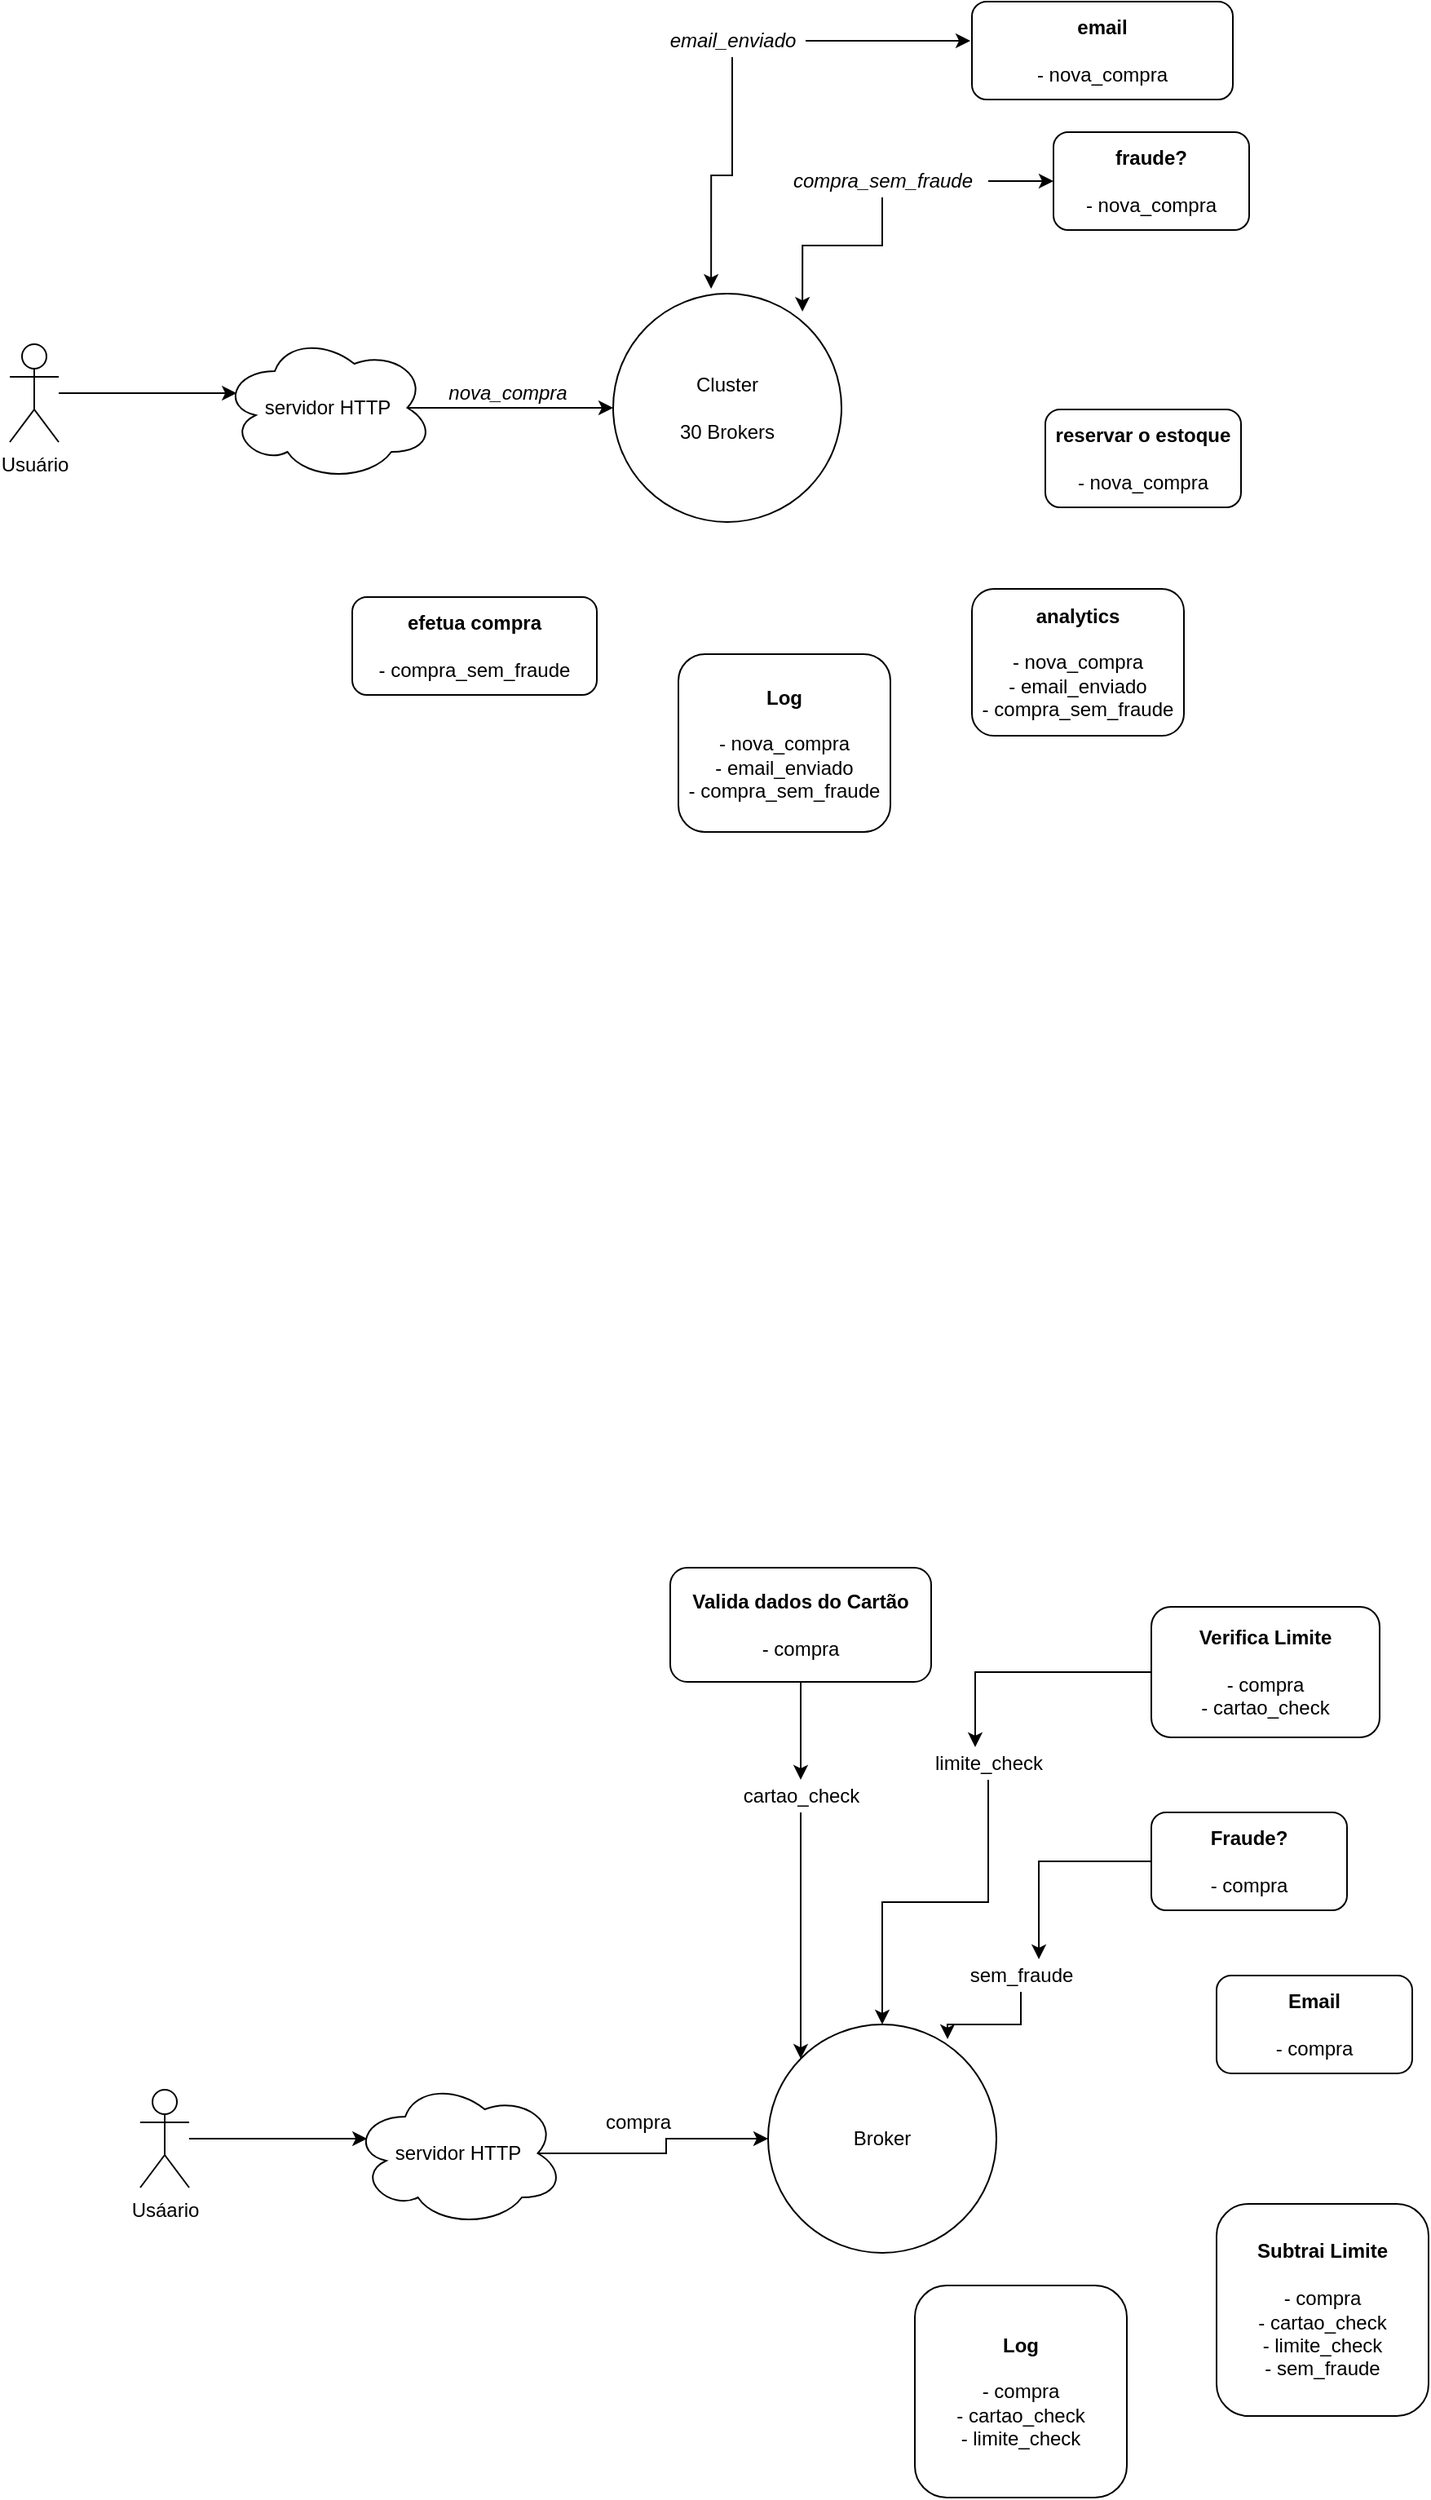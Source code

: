 <mxfile version="15.9.6" type="github">
  <diagram id="cMuhH3UEP507mqpo3FYh" name="Page-1">
    <mxGraphModel dx="1003" dy="1154" grid="1" gridSize="10" guides="1" tooltips="1" connect="1" arrows="1" fold="1" page="1" pageScale="1" pageWidth="1200" pageHeight="1920" math="0" shadow="0">
      <root>
        <mxCell id="0" />
        <mxCell id="1" parent="0" />
        <mxCell id="_NvkvRqYbCo7bv9AHijF-1" value="Cluster&lt;br&gt;&lt;br&gt;30 Brokers" style="ellipse;whiteSpace=wrap;html=1;aspect=fixed;" vertex="1" parent="1">
          <mxGeometry x="420" y="459" width="140" height="140" as="geometry" />
        </mxCell>
        <mxCell id="_NvkvRqYbCo7bv9AHijF-3" style="edgeStyle=orthogonalEdgeStyle;rounded=0;orthogonalLoop=1;jettySize=auto;html=1;exitX=0.875;exitY=0.5;exitDx=0;exitDy=0;exitPerimeter=0;entryX=0;entryY=0.5;entryDx=0;entryDy=0;" edge="1" parent="1" source="_NvkvRqYbCo7bv9AHijF-2" target="_NvkvRqYbCo7bv9AHijF-1">
          <mxGeometry relative="1" as="geometry">
            <mxPoint x="420" y="545" as="targetPoint" />
          </mxGeometry>
        </mxCell>
        <mxCell id="_NvkvRqYbCo7bv9AHijF-2" value="servidor HTTP" style="ellipse;shape=cloud;whiteSpace=wrap;html=1;" vertex="1" parent="1">
          <mxGeometry x="180" y="484" width="130" height="90" as="geometry" />
        </mxCell>
        <mxCell id="_NvkvRqYbCo7bv9AHijF-8" style="edgeStyle=orthogonalEdgeStyle;rounded=0;orthogonalLoop=1;jettySize=auto;html=1;entryX=0.07;entryY=0.4;entryDx=0;entryDy=0;entryPerimeter=0;" edge="1" parent="1" source="_NvkvRqYbCo7bv9AHijF-5" target="_NvkvRqYbCo7bv9AHijF-2">
          <mxGeometry relative="1" as="geometry" />
        </mxCell>
        <mxCell id="_NvkvRqYbCo7bv9AHijF-5" value="Usuário" style="shape=umlActor;verticalLabelPosition=bottom;verticalAlign=top;html=1;outlineConnect=0;" vertex="1" parent="1">
          <mxGeometry x="50" y="490" width="30" height="60" as="geometry" />
        </mxCell>
        <mxCell id="_NvkvRqYbCo7bv9AHijF-9" value="&lt;b&gt;email&lt;/b&gt;&lt;br&gt;&lt;br&gt;- nova_compra" style="rounded=1;whiteSpace=wrap;html=1;" vertex="1" parent="1">
          <mxGeometry x="640" y="280" width="160" height="60" as="geometry" />
        </mxCell>
        <mxCell id="_NvkvRqYbCo7bv9AHijF-10" value="&lt;i&gt;nova_compra&lt;/i&gt;" style="text;html=1;align=center;verticalAlign=middle;resizable=0;points=[];autosize=1;strokeColor=none;fillColor=none;" vertex="1" parent="1">
          <mxGeometry x="310" y="510" width="90" height="20" as="geometry" />
        </mxCell>
        <mxCell id="_NvkvRqYbCo7bv9AHijF-11" value="&lt;b&gt;fraude?&lt;/b&gt;&lt;br&gt;&lt;br&gt;- nova_compra" style="rounded=1;whiteSpace=wrap;html=1;" vertex="1" parent="1">
          <mxGeometry x="690" y="360" width="120" height="60" as="geometry" />
        </mxCell>
        <mxCell id="_NvkvRqYbCo7bv9AHijF-12" value="&lt;b&gt;Log&lt;/b&gt;&lt;br&gt;&lt;br&gt;- nova_compra&lt;br&gt;- email_enviado&lt;br&gt;-&amp;nbsp;&lt;span&gt;compra_sem_fraude&lt;br&gt;&lt;/span&gt;" style="rounded=1;whiteSpace=wrap;html=1;" vertex="1" parent="1">
          <mxGeometry x="460" y="680" width="130" height="109" as="geometry" />
        </mxCell>
        <mxCell id="_NvkvRqYbCo7bv9AHijF-13" value="&lt;b&gt;reservar o estoque&lt;br&gt;&lt;/b&gt;&lt;br&gt;- nova_compra" style="rounded=1;whiteSpace=wrap;html=1;" vertex="1" parent="1">
          <mxGeometry x="685" y="530" width="120" height="60" as="geometry" />
        </mxCell>
        <mxCell id="_NvkvRqYbCo7bv9AHijF-14" value="Broker&lt;br&gt;" style="ellipse;whiteSpace=wrap;html=1;aspect=fixed;" vertex="1" parent="1">
          <mxGeometry x="515" y="1520" width="140" height="140" as="geometry" />
        </mxCell>
        <mxCell id="_NvkvRqYbCo7bv9AHijF-15" style="edgeStyle=orthogonalEdgeStyle;rounded=0;orthogonalLoop=1;jettySize=auto;html=1;exitX=0.875;exitY=0.5;exitDx=0;exitDy=0;exitPerimeter=0;entryX=0;entryY=0.5;entryDx=0;entryDy=0;" edge="1" parent="1" source="_NvkvRqYbCo7bv9AHijF-16" target="_NvkvRqYbCo7bv9AHijF-14">
          <mxGeometry relative="1" as="geometry">
            <mxPoint x="500" y="1615" as="targetPoint" />
          </mxGeometry>
        </mxCell>
        <mxCell id="_NvkvRqYbCo7bv9AHijF-16" value="servidor HTTP" style="ellipse;shape=cloud;whiteSpace=wrap;html=1;" vertex="1" parent="1">
          <mxGeometry x="260" y="1554" width="130" height="90" as="geometry" />
        </mxCell>
        <mxCell id="_NvkvRqYbCo7bv9AHijF-17" style="edgeStyle=orthogonalEdgeStyle;rounded=0;orthogonalLoop=1;jettySize=auto;html=1;entryX=0.07;entryY=0.4;entryDx=0;entryDy=0;entryPerimeter=0;" edge="1" parent="1" source="_NvkvRqYbCo7bv9AHijF-18" target="_NvkvRqYbCo7bv9AHijF-16">
          <mxGeometry relative="1" as="geometry" />
        </mxCell>
        <mxCell id="_NvkvRqYbCo7bv9AHijF-18" value="Usáario" style="shape=umlActor;verticalLabelPosition=bottom;verticalAlign=top;html=1;outlineConnect=0;" vertex="1" parent="1">
          <mxGeometry x="130" y="1560" width="30" height="60" as="geometry" />
        </mxCell>
        <mxCell id="_NvkvRqYbCo7bv9AHijF-42" style="edgeStyle=orthogonalEdgeStyle;rounded=0;orthogonalLoop=1;jettySize=auto;html=1;" edge="1" parent="1" source="_NvkvRqYbCo7bv9AHijF-19" target="_NvkvRqYbCo7bv9AHijF-39">
          <mxGeometry relative="1" as="geometry" />
        </mxCell>
        <mxCell id="_NvkvRqYbCo7bv9AHijF-19" value="&lt;b&gt;Valida dados do Cartão&lt;br&gt;&lt;/b&gt;&lt;br&gt;- compra" style="rounded=1;whiteSpace=wrap;html=1;" vertex="1" parent="1">
          <mxGeometry x="455" y="1240" width="160" height="70" as="geometry" />
        </mxCell>
        <mxCell id="_NvkvRqYbCo7bv9AHijF-20" value="compra" style="text;html=1;align=center;verticalAlign=middle;resizable=0;points=[];autosize=1;strokeColor=none;fillColor=none;" vertex="1" parent="1">
          <mxGeometry x="405" y="1570" width="60" height="20" as="geometry" />
        </mxCell>
        <mxCell id="_NvkvRqYbCo7bv9AHijF-46" style="edgeStyle=orthogonalEdgeStyle;rounded=0;orthogonalLoop=1;jettySize=auto;html=1;entryX=0.4;entryY=0;entryDx=0;entryDy=0;entryPerimeter=0;" edge="1" parent="1" source="_NvkvRqYbCo7bv9AHijF-21" target="_NvkvRqYbCo7bv9AHijF-44">
          <mxGeometry relative="1" as="geometry" />
        </mxCell>
        <mxCell id="_NvkvRqYbCo7bv9AHijF-21" value="&lt;b&gt;Verifica Limite&lt;br&gt;&lt;/b&gt;&lt;br&gt;- compra&lt;br&gt;- cartao_check" style="rounded=1;whiteSpace=wrap;html=1;" vertex="1" parent="1">
          <mxGeometry x="750" y="1264" width="140" height="80" as="geometry" />
        </mxCell>
        <mxCell id="_NvkvRqYbCo7bv9AHijF-22" value="&lt;b&gt;Log&lt;/b&gt;&lt;br&gt;&lt;br&gt;- compra&lt;br&gt;- cartao_check&lt;br&gt;- limite_check" style="rounded=1;whiteSpace=wrap;html=1;" vertex="1" parent="1">
          <mxGeometry x="605" y="1680" width="130" height="130" as="geometry" />
        </mxCell>
        <mxCell id="_NvkvRqYbCo7bv9AHijF-50" style="edgeStyle=orthogonalEdgeStyle;rounded=0;orthogonalLoop=1;jettySize=auto;html=1;entryX=0.638;entryY=0;entryDx=0;entryDy=0;entryPerimeter=0;" edge="1" parent="1" source="_NvkvRqYbCo7bv9AHijF-23" target="_NvkvRqYbCo7bv9AHijF-49">
          <mxGeometry relative="1" as="geometry" />
        </mxCell>
        <mxCell id="_NvkvRqYbCo7bv9AHijF-23" value="&lt;b&gt;Fraude?&lt;br&gt;&lt;/b&gt;&lt;br&gt;- compra" style="rounded=1;whiteSpace=wrap;html=1;" vertex="1" parent="1">
          <mxGeometry x="750" y="1390" width="120" height="60" as="geometry" />
        </mxCell>
        <mxCell id="_NvkvRqYbCo7bv9AHijF-24" value="&lt;b&gt;analytics&lt;br&gt;&lt;/b&gt;&lt;br&gt;- nova_compra&lt;br&gt;- email_enviado&lt;br&gt;-&amp;nbsp;&lt;span&gt;compra_sem_fraude&lt;br&gt;&lt;/span&gt;" style="rounded=1;whiteSpace=wrap;html=1;" vertex="1" parent="1">
          <mxGeometry x="640" y="640" width="130" height="90" as="geometry" />
        </mxCell>
        <mxCell id="_NvkvRqYbCo7bv9AHijF-35" style="edgeStyle=orthogonalEdgeStyle;rounded=0;orthogonalLoop=1;jettySize=auto;html=1;entryX=0.429;entryY=-0.021;entryDx=0;entryDy=0;entryPerimeter=0;" edge="1" parent="1" source="_NvkvRqYbCo7bv9AHijF-30" target="_NvkvRqYbCo7bv9AHijF-1">
          <mxGeometry relative="1" as="geometry" />
        </mxCell>
        <mxCell id="_NvkvRqYbCo7bv9AHijF-36" style="edgeStyle=orthogonalEdgeStyle;rounded=0;orthogonalLoop=1;jettySize=auto;html=1;entryX=-0.006;entryY=0.4;entryDx=0;entryDy=0;entryPerimeter=0;" edge="1" parent="1" source="_NvkvRqYbCo7bv9AHijF-30" target="_NvkvRqYbCo7bv9AHijF-9">
          <mxGeometry relative="1" as="geometry" />
        </mxCell>
        <mxCell id="_NvkvRqYbCo7bv9AHijF-30" value="&lt;i&gt;email_enviado&lt;/i&gt;" style="text;html=1;align=center;verticalAlign=middle;resizable=0;points=[];autosize=1;strokeColor=none;fillColor=none;" vertex="1" parent="1">
          <mxGeometry x="448" y="294" width="90" height="20" as="geometry" />
        </mxCell>
        <mxCell id="_NvkvRqYbCo7bv9AHijF-37" style="edgeStyle=orthogonalEdgeStyle;rounded=0;orthogonalLoop=1;jettySize=auto;html=1;entryX=0.829;entryY=0.079;entryDx=0;entryDy=0;entryPerimeter=0;" edge="1" parent="1" source="_NvkvRqYbCo7bv9AHijF-32" target="_NvkvRqYbCo7bv9AHijF-1">
          <mxGeometry relative="1" as="geometry" />
        </mxCell>
        <mxCell id="_NvkvRqYbCo7bv9AHijF-38" style="edgeStyle=orthogonalEdgeStyle;rounded=0;orthogonalLoop=1;jettySize=auto;html=1;" edge="1" parent="1" source="_NvkvRqYbCo7bv9AHijF-32" target="_NvkvRqYbCo7bv9AHijF-11">
          <mxGeometry relative="1" as="geometry" />
        </mxCell>
        <mxCell id="_NvkvRqYbCo7bv9AHijF-32" value="&lt;i&gt;compra_sem_fraude&lt;/i&gt;" style="text;html=1;align=center;verticalAlign=middle;resizable=0;points=[];autosize=1;strokeColor=none;fillColor=none;" vertex="1" parent="1">
          <mxGeometry x="520" y="380" width="130" height="20" as="geometry" />
        </mxCell>
        <mxCell id="_NvkvRqYbCo7bv9AHijF-33" value="&lt;b&gt;efetua compra&lt;br&gt;&lt;/b&gt;&lt;br&gt;- compra_sem_fraude&lt;span style=&quot;color: rgba(0 , 0 , 0 , 0) ; font-family: monospace ; font-size: 0px&quot;&gt;%3CmxGraphModel%3E%3Croot%3E%3CmxCell%20id%3D%220%22%2F%3E%3CmxCell%20id%3D%221%22%20parent%3D%220%22%2F%3E%3CmxCell%20id%3D%222%22%20value%3D%22%26lt%3Bb%26gt%3Breservar%20o%20estoque%26lt%3Bbr%26gt%3B%26lt%3B%2Fb%26gt%3B%26lt%3Bbr%26gt%3B-%20nova_compra%22%20style%3D%22rounded%3D1%3BwhiteSpace%3Dwrap%3Bhtml%3D1%3B%22%20vertex%3D%221%22%20parent%3D%221%22%3E%3CmxGeometry%20x%3D%22650%22%20y%3D%22500%22%20width%3D%22120%22%20height%3D%2260%22%20as%3D%22geometry%22%2F%3E%3C%2FmxCell%3E%3C%2Froot%3E%3C%2FmxGraphModel%3Ec&lt;/span&gt;" style="rounded=1;whiteSpace=wrap;html=1;" vertex="1" parent="1">
          <mxGeometry x="260" y="645" width="150" height="60" as="geometry" />
        </mxCell>
        <mxCell id="_NvkvRqYbCo7bv9AHijF-40" style="edgeStyle=orthogonalEdgeStyle;rounded=0;orthogonalLoop=1;jettySize=auto;html=1;" edge="1" parent="1" source="_NvkvRqYbCo7bv9AHijF-39" target="_NvkvRqYbCo7bv9AHijF-14">
          <mxGeometry relative="1" as="geometry">
            <Array as="points">
              <mxPoint x="535" y="1460" />
              <mxPoint x="535" y="1460" />
            </Array>
          </mxGeometry>
        </mxCell>
        <mxCell id="_NvkvRqYbCo7bv9AHijF-39" value="cartao_check&lt;br&gt;" style="text;html=1;align=center;verticalAlign=middle;resizable=0;points=[];autosize=1;strokeColor=none;fillColor=none;" vertex="1" parent="1">
          <mxGeometry x="490" y="1370" width="90" height="20" as="geometry" />
        </mxCell>
        <mxCell id="_NvkvRqYbCo7bv9AHijF-47" style="edgeStyle=orthogonalEdgeStyle;rounded=0;orthogonalLoop=1;jettySize=auto;html=1;" edge="1" parent="1" source="_NvkvRqYbCo7bv9AHijF-44" target="_NvkvRqYbCo7bv9AHijF-14">
          <mxGeometry relative="1" as="geometry" />
        </mxCell>
        <mxCell id="_NvkvRqYbCo7bv9AHijF-44" value="limite_check&lt;br&gt;" style="text;html=1;align=center;verticalAlign=middle;resizable=0;points=[];autosize=1;strokeColor=none;fillColor=none;" vertex="1" parent="1">
          <mxGeometry x="610" y="1350" width="80" height="20" as="geometry" />
        </mxCell>
        <mxCell id="_NvkvRqYbCo7bv9AHijF-48" value="&lt;b&gt;Subtrai Limite&lt;/b&gt;&lt;br&gt;&lt;br&gt;- compra&lt;br&gt;- cartao_check&lt;br&gt;- limite_check&lt;br&gt;- sem_fraude" style="rounded=1;whiteSpace=wrap;html=1;" vertex="1" parent="1">
          <mxGeometry x="790" y="1630" width="130" height="130" as="geometry" />
        </mxCell>
        <mxCell id="_NvkvRqYbCo7bv9AHijF-51" style="edgeStyle=orthogonalEdgeStyle;rounded=0;orthogonalLoop=1;jettySize=auto;html=1;entryX=0.786;entryY=0.064;entryDx=0;entryDy=0;entryPerimeter=0;" edge="1" parent="1" source="_NvkvRqYbCo7bv9AHijF-49" target="_NvkvRqYbCo7bv9AHijF-14">
          <mxGeometry relative="1" as="geometry" />
        </mxCell>
        <mxCell id="_NvkvRqYbCo7bv9AHijF-49" value="sem_fraude&lt;br&gt;" style="text;html=1;align=center;verticalAlign=middle;resizable=0;points=[];autosize=1;strokeColor=none;fillColor=none;" vertex="1" parent="1">
          <mxGeometry x="630" y="1480" width="80" height="20" as="geometry" />
        </mxCell>
        <mxCell id="_NvkvRqYbCo7bv9AHijF-52" value="&lt;b&gt;Email&lt;/b&gt;&lt;br&gt;&lt;br&gt;- compra" style="rounded=1;whiteSpace=wrap;html=1;" vertex="1" parent="1">
          <mxGeometry x="790" y="1490" width="120" height="60" as="geometry" />
        </mxCell>
      </root>
    </mxGraphModel>
  </diagram>
</mxfile>
